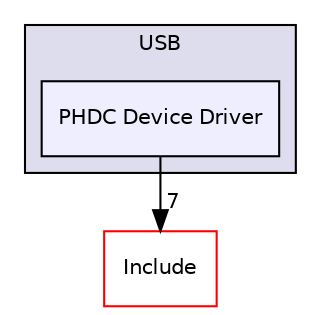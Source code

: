 digraph "C:/Users/mainuser/Desktop/School/SeniorProject/EthKitTCP/Microchip/USB/PHDC Device Driver" {
  compound=true
  node [ fontsize="10", fontname="Helvetica"];
  edge [ labelfontsize="10", labelfontname="Helvetica"];
  subgraph clusterdir_0a24c4421d9b613056fbe1b6b73d66fc {
    graph [ bgcolor="#ddddee", pencolor="black", label="USB" fontname="Helvetica", fontsize="10", URL="dir_0a24c4421d9b613056fbe1b6b73d66fc.html"]
  dir_ec3564e5ac85341c17ede1ec344bf404 [shape=box, label="PHDC Device Driver", style="filled", fillcolor="#eeeeff", pencolor="black", URL="dir_ec3564e5ac85341c17ede1ec344bf404.html"];
  }
  dir_7ce300d8a919a620616ec6bc64c02d37 [shape=box label="Include" fillcolor="white" style="filled" color="red" URL="dir_7ce300d8a919a620616ec6bc64c02d37.html"];
  dir_ec3564e5ac85341c17ede1ec344bf404->dir_7ce300d8a919a620616ec6bc64c02d37 [headlabel="7", labeldistance=1.5 headhref="dir_000091_000022.html"];
}
